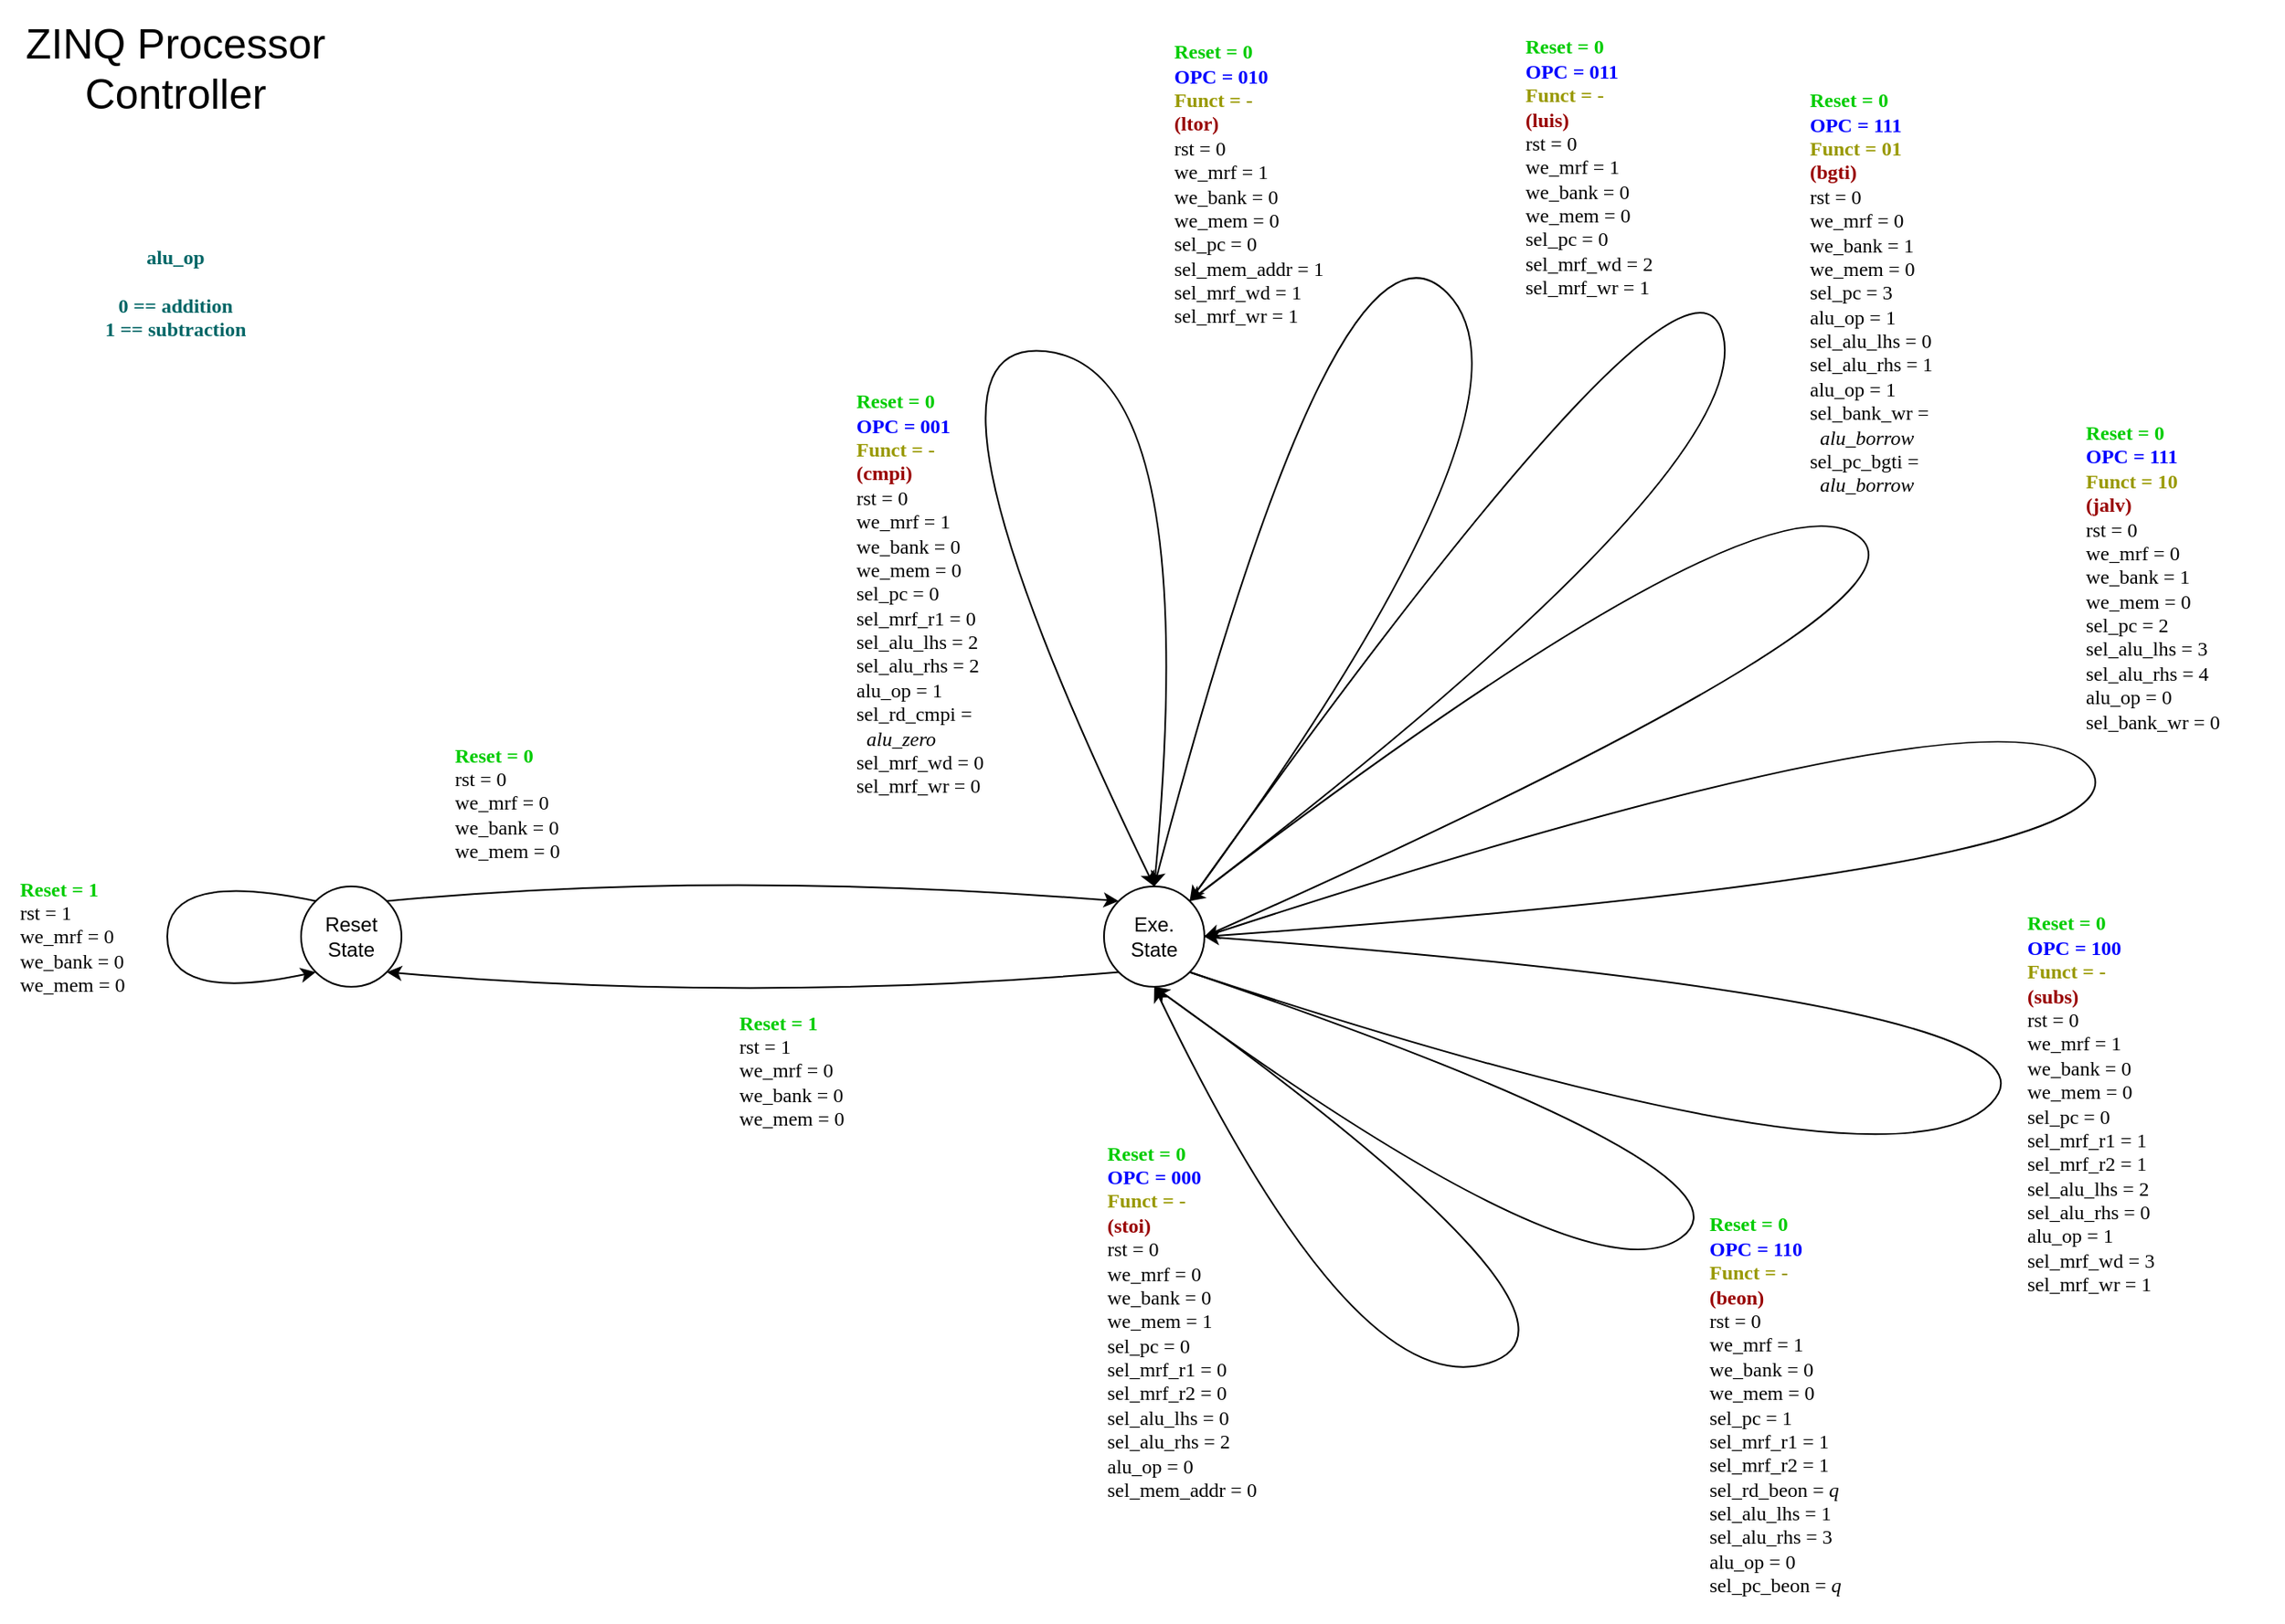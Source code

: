 <mxfile version="14.9.2" type="device"><diagram id="EE-ztUi6cBUeLV8rd5E8" name="Page-1"><mxGraphModel dx="868" dy="2641" grid="1" gridSize="10" guides="1" tooltips="1" connect="1" arrows="1" fold="1" page="1" pageScale="1" pageWidth="850" pageHeight="1100" math="0" shadow="0"><root><mxCell id="0"/><mxCell id="1" parent="0"/><mxCell id="s_efmWLFvVFMTr7ymTeC-1" value="&lt;div align=&quot;center&quot;&gt;&lt;font style=&quot;font-size: 25px&quot;&gt;&lt;font style=&quot;font-size: 25px&quot;&gt;ZINQ Processor Controller&lt;/font&gt;&lt;/font&gt;&lt;br&gt;&lt;/div&gt;" style="text;html=1;strokeColor=none;fillColor=none;align=center;verticalAlign=middle;whiteSpace=wrap;rounded=0;" parent="1" vertex="1"><mxGeometry x="40" y="-1320" width="190" height="80" as="geometry"/></mxCell><mxCell id="s_efmWLFvVFMTr7ymTeC-2" value="&lt;div&gt;Reset&lt;/div&gt;&lt;div&gt;State&lt;br&gt;&lt;/div&gt;" style="ellipse;whiteSpace=wrap;html=1;" parent="1" vertex="1"><mxGeometry x="210" y="-790" width="60" height="60" as="geometry"/></mxCell><mxCell id="s_efmWLFvVFMTr7ymTeC-4" value="" style="curved=1;endArrow=classic;html=1;exitX=0;exitY=0;exitDx=0;exitDy=0;entryX=0;entryY=1;entryDx=0;entryDy=0;" parent="1" source="s_efmWLFvVFMTr7ymTeC-2" target="s_efmWLFvVFMTr7ymTeC-2" edge="1"><mxGeometry width="50" height="50" relative="1" as="geometry"><mxPoint x="210" y="-760" as="sourcePoint"/><mxPoint x="350" y="-790" as="targetPoint"/><Array as="points"><mxPoint x="130" y="-800"/><mxPoint x="130" y="-720"/></Array></mxGeometry></mxCell><mxCell id="s_efmWLFvVFMTr7ymTeC-5" value="&lt;div align=&quot;left&quot;&gt;&lt;font data-font-src=&quot;https://fonts.googleapis.com/css?family=Fira+Code&quot; face=&quot;Fira Code&quot; color=&quot;#00CC00&quot;&gt;&lt;b&gt;Reset = 1&lt;/b&gt;&lt;/font&gt;&lt;/div&gt;&lt;div align=&quot;left&quot;&gt;&lt;font data-font-src=&quot;https://fonts.googleapis.com/css?family=Fira+Code&quot; face=&quot;Fira Code&quot;&gt;rst = 1&lt;br&gt;&lt;/font&gt;&lt;/div&gt;&lt;div&gt;&lt;font data-font-src=&quot;https://fonts.googleapis.com/css?family=Fira+Code&quot; face=&quot;Fira Code&quot;&gt;we_mrf = 0&lt;br&gt;&lt;/font&gt;&lt;/div&gt;&lt;div&gt;&lt;font data-font-src=&quot;https://fonts.googleapis.com/css?family=Fira+Code&quot; face=&quot;Fira Code&quot;&gt;we_bank = 0&lt;br&gt;&lt;/font&gt;&lt;/div&gt;&lt;div&gt;&lt;div&gt;&lt;font data-font-src=&quot;https://fonts.googleapis.com/css?family=Fira+Code&quot; face=&quot;Fira Code&quot;&gt;we_mem = 0&lt;br&gt;&lt;/font&gt;&lt;/div&gt;&lt;/div&gt;" style="text;html=1;strokeColor=none;fillColor=none;align=left;verticalAlign=middle;whiteSpace=wrap;rounded=0;" parent="1" vertex="1"><mxGeometry x="40" y="-800" width="90" height="80" as="geometry"/></mxCell><mxCell id="s_efmWLFvVFMTr7ymTeC-7" value="&lt;div&gt;&lt;span style=&quot;background-color: rgb(255 , 255 , 255)&quot;&gt;Exe.&lt;/span&gt;&lt;/div&gt;&lt;div&gt;&lt;span style=&quot;background-color: rgb(255 , 255 , 255)&quot;&gt;State&lt;/span&gt;&lt;/div&gt;" style="ellipse;whiteSpace=wrap;html=1;" parent="1" vertex="1"><mxGeometry x="690" y="-790" width="60" height="60" as="geometry"/></mxCell><mxCell id="s_efmWLFvVFMTr7ymTeC-9" value="" style="curved=1;endArrow=classic;html=1;entryX=1;entryY=1;entryDx=0;entryDy=0;exitX=0;exitY=1;exitDx=0;exitDy=0;" parent="1" source="s_efmWLFvVFMTr7ymTeC-7" target="s_efmWLFvVFMTr7ymTeC-2" edge="1"><mxGeometry width="50" height="50" relative="1" as="geometry"><mxPoint x="680" y="-700" as="sourcePoint"/><mxPoint x="730" y="-750" as="targetPoint"/><Array as="points"><mxPoint x="480" y="-720"/></Array></mxGeometry></mxCell><mxCell id="s_efmWLFvVFMTr7ymTeC-12" value="&lt;div align=&quot;left&quot;&gt;&lt;font data-font-src=&quot;https://fonts.googleapis.com/css?family=Fira+Code&quot; face=&quot;Fira Code&quot; color=&quot;#00CC00&quot;&gt;&lt;b&gt;Reset = 1&lt;/b&gt;&lt;/font&gt;&lt;/div&gt;&lt;div align=&quot;left&quot;&gt;&lt;font data-font-src=&quot;https://fonts.googleapis.com/css?family=Fira+Code&quot; face=&quot;Fira Code&quot;&gt;rst = 1&lt;br&gt;&lt;/font&gt;&lt;/div&gt;&lt;div&gt;&lt;font data-font-src=&quot;https://fonts.googleapis.com/css?family=Fira+Code&quot; face=&quot;Fira Code&quot;&gt;we_mrf = 0&lt;br&gt;&lt;/font&gt;&lt;/div&gt;&lt;div&gt;&lt;font data-font-src=&quot;https://fonts.googleapis.com/css?family=Fira+Code&quot; face=&quot;Fira Code&quot;&gt;we_bank = 0&lt;br&gt;&lt;/font&gt;&lt;/div&gt;&lt;div&gt;&lt;div&gt;&lt;font data-font-src=&quot;https://fonts.googleapis.com/css?family=Fira+Code&quot; face=&quot;Fira Code&quot;&gt;we_mem = 0&lt;br&gt;&lt;/font&gt;&lt;/div&gt;&lt;/div&gt;" style="text;html=1;strokeColor=none;fillColor=none;align=left;verticalAlign=middle;whiteSpace=wrap;rounded=0;" parent="1" vertex="1"><mxGeometry x="470" y="-720" width="100" height="80" as="geometry"/></mxCell><mxCell id="s_efmWLFvVFMTr7ymTeC-13" value="" style="curved=1;endArrow=classic;html=1;entryX=0;entryY=0;entryDx=0;entryDy=0;exitX=1;exitY=0;exitDx=0;exitDy=0;" parent="1" source="s_efmWLFvVFMTr7ymTeC-2" target="s_efmWLFvVFMTr7ymTeC-7" edge="1"><mxGeometry width="50" height="50" relative="1" as="geometry"><mxPoint x="697.577" y="-838.787" as="sourcePoint"/><mxPoint x="260.003" y="-838.787" as="targetPoint"/><Array as="points"><mxPoint x="460" y="-800"/></Array></mxGeometry></mxCell><mxCell id="s_efmWLFvVFMTr7ymTeC-14" value="&lt;div align=&quot;left&quot;&gt;&lt;font data-font-src=&quot;https://fonts.googleapis.com/css?family=Fira+Code&quot; face=&quot;Fira Code&quot; color=&quot;#00CC00&quot;&gt;&lt;b&gt;Reset = 0&lt;br&gt;&lt;/b&gt;&lt;/font&gt;&lt;/div&gt;&lt;div align=&quot;left&quot;&gt;&lt;font data-font-src=&quot;https://fonts.googleapis.com/css?family=Fira+Code&quot; face=&quot;Fira Code&quot;&gt;rst = 0&lt;br&gt;&lt;/font&gt;&lt;/div&gt;&lt;div&gt;&lt;font data-font-src=&quot;https://fonts.googleapis.com/css?family=Fira+Code&quot; face=&quot;Fira Code&quot;&gt;we_mrf = 0&lt;br&gt;&lt;/font&gt;&lt;/div&gt;&lt;div&gt;&lt;font data-font-src=&quot;https://fonts.googleapis.com/css?family=Fira+Code&quot; face=&quot;Fira Code&quot;&gt;we_bank = 0&lt;br&gt;&lt;/font&gt;&lt;/div&gt;&lt;div&gt;&lt;div&gt;&lt;font data-font-src=&quot;https://fonts.googleapis.com/css?family=Fira+Code&quot; face=&quot;Fira Code&quot;&gt;we_mem = 0&lt;br&gt;&lt;/font&gt;&lt;/div&gt;&lt;/div&gt;" style="text;html=1;strokeColor=none;fillColor=none;align=left;verticalAlign=middle;whiteSpace=wrap;rounded=0;" parent="1" vertex="1"><mxGeometry x="300" y="-880" width="100" height="80" as="geometry"/></mxCell><mxCell id="s_efmWLFvVFMTr7ymTeC-16" value="" style="curved=1;endArrow=classic;html=1;exitX=0.5;exitY=1;exitDx=0;exitDy=0;entryX=0.5;entryY=1;entryDx=0;entryDy=0;" parent="1" source="s_efmWLFvVFMTr7ymTeC-7" target="s_efmWLFvVFMTr7ymTeC-7" edge="1"><mxGeometry width="50" height="50" relative="1" as="geometry"><mxPoint x="720" y="-730" as="sourcePoint"/><mxPoint x="690" y="-710" as="targetPoint"/><Array as="points"><mxPoint x="1000" y="-530"/><mxPoint x="840" y="-480"/></Array></mxGeometry></mxCell><mxCell id="s_efmWLFvVFMTr7ymTeC-17" value="&lt;div align=&quot;left&quot;&gt;&lt;font data-font-src=&quot;https://fonts.googleapis.com/css?family=Fira+Code&quot; face=&quot;Fira Code&quot; color=&quot;#00CC00&quot;&gt;&lt;b&gt;Reset = 0&lt;br&gt;&lt;/b&gt;&lt;/font&gt;&lt;/div&gt;&lt;div align=&quot;left&quot;&gt;&lt;font data-font-src=&quot;https://fonts.googleapis.com/css?family=Fira+Code&quot; face=&quot;Fira Code&quot; color=&quot;#00CC00&quot;&gt;&lt;b&gt;&lt;font color=&quot;#0000FF&quot;&gt;OPC = 000&lt;/font&gt;&lt;/b&gt;&lt;/font&gt;&lt;/div&gt;&lt;div align=&quot;left&quot;&gt;&lt;font data-font-src=&quot;https://fonts.googleapis.com/css?family=Fira+Code&quot; face=&quot;Fira Code&quot; color=&quot;#00CC00&quot;&gt;&lt;b&gt;&lt;font color=&quot;#0000FF&quot;&gt;&lt;font color=&quot;#999900&quot;&gt;Funct = -&lt;/font&gt;&lt;br&gt;&lt;/font&gt;&lt;/b&gt;&lt;/font&gt;&lt;/div&gt;&lt;div align=&quot;left&quot;&gt;&lt;font data-font-src=&quot;https://fonts.googleapis.com/css?family=Fira+Code&quot; face=&quot;Fira Code&quot; color=&quot;#00CC00&quot;&gt;&lt;b&gt;&lt;font color=&quot;#990000&quot;&gt;(stoi)&lt;/font&gt;&lt;br&gt;&lt;/b&gt;&lt;/font&gt;&lt;/div&gt;&lt;div align=&quot;left&quot;&gt;&lt;font data-font-src=&quot;https://fonts.googleapis.com/css?family=Fira+Code&quot; face=&quot;Fira Code&quot;&gt;rst = 0&lt;br&gt;&lt;/font&gt;&lt;/div&gt;&lt;div&gt;&lt;font data-font-src=&quot;https://fonts.googleapis.com/css?family=Fira+Code&quot; face=&quot;Fira Code&quot;&gt;we_mrf = 0&lt;br&gt;&lt;/font&gt;&lt;/div&gt;&lt;div&gt;&lt;font data-font-src=&quot;https://fonts.googleapis.com/css?family=Fira+Code&quot; face=&quot;Fira Code&quot;&gt;we_bank = 0&lt;br&gt;&lt;/font&gt;&lt;/div&gt;&lt;div&gt;&lt;div&gt;&lt;font data-font-src=&quot;https://fonts.googleapis.com/css?family=Fira+Code&quot; face=&quot;Fira Code&quot;&gt;we_mem = 1&lt;/font&gt;&lt;/div&gt;&lt;div&gt;&lt;font data-font-src=&quot;https://fonts.googleapis.com/css?family=Fira+Code&quot; face=&quot;Fira Code&quot;&gt;sel_pc = 0&lt;/font&gt;&lt;/div&gt;&lt;div&gt;&lt;font data-font-src=&quot;https://fonts.googleapis.com/css?family=Fira+Code&quot; face=&quot;Fira Code&quot;&gt;sel_mrf_r1 = 0&lt;/font&gt;&lt;/div&gt;&lt;div&gt;&lt;font data-font-src=&quot;https://fonts.googleapis.com/css?family=Fira+Code&quot; face=&quot;Fira Code&quot;&gt;sel_mrf_r2 = 0&lt;/font&gt;&lt;/div&gt;&lt;div&gt;&lt;font data-font-src=&quot;https://fonts.googleapis.com/css?family=Fira+Code&quot; face=&quot;Fira Code&quot;&gt;sel_alu_lhs = 0&lt;/font&gt;&lt;/div&gt;&lt;div&gt;&lt;font data-font-src=&quot;https://fonts.googleapis.com/css?family=Fira+Code&quot; face=&quot;Fira Code&quot;&gt;sel_alu_rhs = 2&lt;/font&gt;&lt;/div&gt;&lt;div&gt;&lt;font data-font-src=&quot;https://fonts.googleapis.com/css?family=Fira+Code&quot; face=&quot;Fira Code&quot;&gt;alu_op = 0&lt;br&gt;&lt;/font&gt;&lt;/div&gt;&lt;div&gt;&lt;font data-font-src=&quot;https://fonts.googleapis.com/css?family=Fira+Code&quot; face=&quot;Fira Code&quot;&gt;sel_mem_addr = 0&lt;br&gt;&lt;/font&gt;&lt;/div&gt;&lt;/div&gt;" style="text;html=1;strokeColor=none;fillColor=none;align=left;verticalAlign=middle;whiteSpace=wrap;rounded=0;" parent="1" vertex="1"><mxGeometry x="690" y="-650" width="120" height="240" as="geometry"/></mxCell><mxCell id="s_efmWLFvVFMTr7ymTeC-18" value="" style="curved=1;endArrow=classic;html=1;exitX=0.5;exitY=0;exitDx=0;exitDy=0;entryX=0.5;entryY=0;entryDx=0;entryDy=0;" parent="1" source="s_efmWLFvVFMTr7ymTeC-7" target="s_efmWLFvVFMTr7ymTeC-7" edge="1"><mxGeometry width="50" height="50" relative="1" as="geometry"><mxPoint x="770" y="-840" as="sourcePoint"/><mxPoint x="720" y="-790" as="targetPoint"/><Array as="points"><mxPoint x="750" y="-1100"/><mxPoint x="560" y="-1120"/></Array></mxGeometry></mxCell><mxCell id="s_efmWLFvVFMTr7ymTeC-20" value="&lt;div align=&quot;left&quot;&gt;&lt;font data-font-src=&quot;https://fonts.googleapis.com/css?family=Fira+Code&quot; face=&quot;Fira Code&quot; color=&quot;#00CC00&quot;&gt;&lt;b&gt;Reset = 0&lt;br&gt;&lt;/b&gt;&lt;/font&gt;&lt;/div&gt;&lt;div align=&quot;left&quot;&gt;&lt;font data-font-src=&quot;https://fonts.googleapis.com/css?family=Fira+Code&quot; face=&quot;Fira Code&quot; color=&quot;#00CC00&quot;&gt;&lt;b&gt;&lt;font color=&quot;#0000FF&quot;&gt;OPC = 001&lt;/font&gt;&lt;/b&gt;&lt;/font&gt;&lt;/div&gt;&lt;div align=&quot;left&quot;&gt;&lt;font data-font-src=&quot;https://fonts.googleapis.com/css?family=Fira+Code&quot; face=&quot;Fira Code&quot; color=&quot;#00CC00&quot;&gt;&lt;b&gt;&lt;font color=&quot;#0000FF&quot;&gt;&lt;font color=&quot;#999900&quot;&gt;Funct = -&lt;/font&gt;&lt;br&gt;&lt;/font&gt;&lt;/b&gt;&lt;/font&gt;&lt;/div&gt;&lt;div align=&quot;left&quot;&gt;&lt;font data-font-src=&quot;https://fonts.googleapis.com/css?family=Fira+Code&quot; face=&quot;Fira Code&quot; color=&quot;#00CC00&quot;&gt;&lt;b&gt;&lt;font color=&quot;#990000&quot;&gt;(cmpi)&lt;/font&gt;&lt;br&gt;&lt;/b&gt;&lt;/font&gt;&lt;/div&gt;&lt;div align=&quot;left&quot;&gt;&lt;font data-font-src=&quot;https://fonts.googleapis.com/css?family=Fira+Code&quot; face=&quot;Fira Code&quot;&gt;rst = 0&lt;br&gt;&lt;/font&gt;&lt;/div&gt;&lt;div&gt;&lt;font data-font-src=&quot;https://fonts.googleapis.com/css?family=Fira+Code&quot; face=&quot;Fira Code&quot;&gt;we_mrf = 1&lt;br&gt;&lt;/font&gt;&lt;/div&gt;&lt;div&gt;&lt;font data-font-src=&quot;https://fonts.googleapis.com/css?family=Fira+Code&quot; face=&quot;Fira Code&quot;&gt;we_bank = 0&lt;br&gt;&lt;/font&gt;&lt;/div&gt;&lt;div&gt;&lt;div&gt;&lt;font data-font-src=&quot;https://fonts.googleapis.com/css?family=Fira+Code&quot; face=&quot;Fira Code&quot;&gt;we_mem = 0&lt;/font&gt;&lt;br&gt;&lt;font data-font-src=&quot;https://fonts.googleapis.com/css?family=Fira+Code&quot; face=&quot;Fira Code&quot;&gt;&lt;font data-font-src=&quot;https://fonts.googleapis.com/css?family=Fira+Code&quot; face=&quot;Fira Code&quot;&gt;sel_pc = 0&lt;/font&gt;&lt;/font&gt;&lt;/div&gt;&lt;div&gt;&lt;font data-font-src=&quot;https://fonts.googleapis.com/css?family=Fira+Code&quot; face=&quot;Fira Code&quot;&gt;sel_mrf_r1 = 0&lt;/font&gt;&lt;/div&gt;&lt;div&gt;&lt;font data-font-src=&quot;https://fonts.googleapis.com/css?family=Fira+Code&quot; face=&quot;Fira Code&quot;&gt;sel_alu_lhs = 2&lt;/font&gt;&lt;/div&gt;&lt;div&gt;&lt;font data-font-src=&quot;https://fonts.googleapis.com/css?family=Fira+Code&quot; face=&quot;Fira Code&quot;&gt;sel_alu_rhs = 2&lt;br&gt;&lt;/font&gt;&lt;/div&gt;&lt;div&gt;&lt;font data-font-src=&quot;https://fonts.googleapis.com/css?family=Fira+Code&quot; face=&quot;Fira Code&quot;&gt;alu_op = 1&lt;br&gt;&lt;/font&gt;&lt;/div&gt;&lt;div&gt;&lt;font data-font-src=&quot;https://fonts.googleapis.com/css?family=Fira+Code&quot; face=&quot;Fira Code&quot;&gt;sel_rd_cmpi =&lt;span&gt;&lt;br&gt;&lt;/span&gt;&lt;/font&gt;&lt;/div&gt;&lt;div&gt;&lt;font data-font-src=&quot;https://fonts.googleapis.com/css?family=Fira+Code&quot; face=&quot;Fira Code&quot;&gt;&lt;span&gt;&lt;span&gt;&lt;i&gt;&amp;nbsp; &lt;/i&gt;&lt;/span&gt;&lt;/span&gt;&lt;i&gt;alu_zero&lt;/i&gt;&lt;/font&gt;&lt;/div&gt;&lt;div&gt;&lt;font data-font-src=&quot;https://fonts.googleapis.com/css?family=Fira+Code&quot; face=&quot;Fira Code&quot;&gt;sel_mrf_wd = 0&lt;/font&gt;&lt;/div&gt;&lt;div&gt;&lt;font data-font-src=&quot;https://fonts.googleapis.com/css?family=Fira+Code&quot; face=&quot;Fira Code&quot;&gt;sel_mrf_wr = 0&lt;/font&gt;&lt;/div&gt;&lt;/div&gt;" style="text;html=1;strokeColor=none;fillColor=none;align=left;verticalAlign=middle;whiteSpace=wrap;rounded=0;" parent="1" vertex="1"><mxGeometry x="540" y="-1100" width="120" height="270" as="geometry"/></mxCell><mxCell id="s_efmWLFvVFMTr7ymTeC-21" value="" style="curved=1;endArrow=classic;html=1;exitX=1;exitY=0;exitDx=0;exitDy=0;entryX=0.5;entryY=0;entryDx=0;entryDy=0;" parent="1" source="s_efmWLFvVFMTr7ymTeC-7" target="s_efmWLFvVFMTr7ymTeC-7" edge="1"><mxGeometry width="50" height="50" relative="1" as="geometry"><mxPoint x="910" y="-870" as="sourcePoint"/><mxPoint x="960" y="-920" as="targetPoint"/><Array as="points"><mxPoint x="960" y="-1080"/><mxPoint x="830" y="-1210"/></Array></mxGeometry></mxCell><mxCell id="s_efmWLFvVFMTr7ymTeC-22" value="&lt;div align=&quot;left&quot;&gt;&lt;font data-font-src=&quot;https://fonts.googleapis.com/css?family=Fira+Code&quot; face=&quot;Fira Code&quot; color=&quot;#00CC00&quot;&gt;&lt;b&gt;Reset = 0&lt;br&gt;&lt;/b&gt;&lt;/font&gt;&lt;/div&gt;&lt;div align=&quot;left&quot;&gt;&lt;font data-font-src=&quot;https://fonts.googleapis.com/css?family=Fira+Code&quot; face=&quot;Fira Code&quot; color=&quot;#00CC00&quot;&gt;&lt;b&gt;&lt;font color=&quot;#0000FF&quot;&gt;OPC = 010&lt;/font&gt;&lt;/b&gt;&lt;/font&gt;&lt;/div&gt;&lt;div align=&quot;left&quot;&gt;&lt;font data-font-src=&quot;https://fonts.googleapis.com/css?family=Fira+Code&quot; face=&quot;Fira Code&quot; color=&quot;#00CC00&quot;&gt;&lt;b&gt;&lt;font color=&quot;#0000FF&quot;&gt;&lt;font color=&quot;#999900&quot;&gt;Funct = -&lt;/font&gt;&lt;br&gt;&lt;/font&gt;&lt;/b&gt;&lt;/font&gt;&lt;/div&gt;&lt;div align=&quot;left&quot;&gt;&lt;font data-font-src=&quot;https://fonts.googleapis.com/css?family=Fira+Code&quot; face=&quot;Fira Code&quot; color=&quot;#00CC00&quot;&gt;&lt;b&gt;&lt;font color=&quot;#990000&quot;&gt;(ltor)&lt;/font&gt;&lt;br&gt;&lt;/b&gt;&lt;/font&gt;&lt;/div&gt;&lt;div align=&quot;left&quot;&gt;&lt;font data-font-src=&quot;https://fonts.googleapis.com/css?family=Fira+Code&quot; face=&quot;Fira Code&quot;&gt;rst = 0&lt;br&gt;&lt;/font&gt;&lt;/div&gt;&lt;div&gt;&lt;font data-font-src=&quot;https://fonts.googleapis.com/css?family=Fira+Code&quot; face=&quot;Fira Code&quot;&gt;we_mrf = 1&lt;br&gt;&lt;/font&gt;&lt;/div&gt;&lt;div&gt;&lt;font data-font-src=&quot;https://fonts.googleapis.com/css?family=Fira+Code&quot; face=&quot;Fira Code&quot;&gt;we_bank = 0&lt;br&gt;&lt;/font&gt;&lt;/div&gt;&lt;div&gt;&lt;div&gt;&lt;font data-font-src=&quot;https://fonts.googleapis.com/css?family=Fira+Code&quot; face=&quot;Fira Code&quot;&gt;we_mem = 0&lt;/font&gt;&lt;br&gt;&lt;font data-font-src=&quot;https://fonts.googleapis.com/css?family=Fira+Code&quot; face=&quot;Fira Code&quot;&gt;&lt;font data-font-src=&quot;https://fonts.googleapis.com/css?family=Fira+Code&quot; face=&quot;Fira Code&quot;&gt;sel_pc = 0&lt;br&gt;&lt;/font&gt;&lt;/font&gt;&lt;/div&gt;&lt;div&gt;&lt;font data-font-src=&quot;https://fonts.googleapis.com/css?family=Fira+Code&quot; face=&quot;Fira Code&quot;&gt;sel_mem_addr = 1&lt;br&gt;&lt;/font&gt;&lt;/div&gt;&lt;div&gt;&lt;font data-font-src=&quot;https://fonts.googleapis.com/css?family=Fira+Code&quot; face=&quot;Fira Code&quot;&gt;sel_mrf_wd = 1&lt;br&gt;&lt;/font&gt;&lt;/div&gt;&lt;div&gt;&lt;font data-font-src=&quot;https://fonts.googleapis.com/css?family=Fira+Code&quot; face=&quot;Fira Code&quot;&gt;sel_mrf_wr = 1&lt;br&gt;&lt;/font&gt;&lt;/div&gt;&lt;/div&gt;" style="text;html=1;strokeColor=none;align=left;verticalAlign=middle;whiteSpace=wrap;rounded=0;arcSize=0;" parent="1" vertex="1"><mxGeometry x="730" y="-1300" width="120" height="180" as="geometry"/></mxCell><mxCell id="s_efmWLFvVFMTr7ymTeC-23" value="" style="curved=1;endArrow=classic;html=1;exitX=1;exitY=0;exitDx=0;exitDy=0;entryX=1;entryY=0;entryDx=0;entryDy=0;" parent="1" source="s_efmWLFvVFMTr7ymTeC-7" target="s_efmWLFvVFMTr7ymTeC-7" edge="1"><mxGeometry width="50" height="50" relative="1" as="geometry"><mxPoint x="940" y="-850" as="sourcePoint"/><mxPoint x="741" y="-781" as="targetPoint"/><Array as="points"><mxPoint x="1080" y="-1040"/><mxPoint x="1040" y="-1200"/></Array></mxGeometry></mxCell><mxCell id="s_efmWLFvVFMTr7ymTeC-24" value="&lt;div align=&quot;left&quot;&gt;&lt;font data-font-src=&quot;https://fonts.googleapis.com/css?family=Fira+Code&quot; face=&quot;Fira Code&quot; color=&quot;#00CC00&quot;&gt;&lt;b&gt;Reset = 0&lt;br&gt;&lt;/b&gt;&lt;/font&gt;&lt;/div&gt;&lt;div align=&quot;left&quot;&gt;&lt;font data-font-src=&quot;https://fonts.googleapis.com/css?family=Fira+Code&quot; face=&quot;Fira Code&quot; color=&quot;#00CC00&quot;&gt;&lt;b&gt;&lt;font color=&quot;#0000FF&quot;&gt;OPC = 011&lt;/font&gt;&lt;/b&gt;&lt;/font&gt;&lt;/div&gt;&lt;div align=&quot;left&quot;&gt;&lt;font data-font-src=&quot;https://fonts.googleapis.com/css?family=Fira+Code&quot; face=&quot;Fira Code&quot; color=&quot;#00CC00&quot;&gt;&lt;b&gt;&lt;font color=&quot;#0000FF&quot;&gt;&lt;font color=&quot;#999900&quot;&gt;Funct = -&lt;/font&gt;&lt;br&gt;&lt;/font&gt;&lt;/b&gt;&lt;/font&gt;&lt;/div&gt;&lt;div align=&quot;left&quot;&gt;&lt;font data-font-src=&quot;https://fonts.googleapis.com/css?family=Fira+Code&quot; face=&quot;Fira Code&quot; color=&quot;#00CC00&quot;&gt;&lt;b&gt;&lt;font color=&quot;#990000&quot;&gt;(luis)&lt;/font&gt;&lt;br&gt;&lt;/b&gt;&lt;/font&gt;&lt;/div&gt;&lt;div align=&quot;left&quot;&gt;&lt;font data-font-src=&quot;https://fonts.googleapis.com/css?family=Fira+Code&quot; face=&quot;Fira Code&quot;&gt;rst = 0&lt;br&gt;&lt;/font&gt;&lt;/div&gt;&lt;div&gt;&lt;font data-font-src=&quot;https://fonts.googleapis.com/css?family=Fira+Code&quot; face=&quot;Fira Code&quot;&gt;we_mrf = 1&lt;br&gt;&lt;/font&gt;&lt;/div&gt;&lt;div&gt;&lt;font data-font-src=&quot;https://fonts.googleapis.com/css?family=Fira+Code&quot; face=&quot;Fira Code&quot;&gt;we_bank = 0&lt;br&gt;&lt;/font&gt;&lt;/div&gt;&lt;div&gt;&lt;div&gt;&lt;font data-font-src=&quot;https://fonts.googleapis.com/css?family=Fira+Code&quot; face=&quot;Fira Code&quot;&gt;we_mem = 0&lt;/font&gt;&lt;br&gt;&lt;font data-font-src=&quot;https://fonts.googleapis.com/css?family=Fira+Code&quot; face=&quot;Fira Code&quot;&gt;&lt;font data-font-src=&quot;https://fonts.googleapis.com/css?family=Fira+Code&quot; face=&quot;Fira Code&quot;&gt;sel_pc = 0&lt;br&gt;&lt;/font&gt;&lt;/font&gt;&lt;/div&gt;&lt;div&gt;&lt;font data-font-src=&quot;https://fonts.googleapis.com/css?family=Fira+Code&quot; face=&quot;Fira Code&quot;&gt;sel_mrf_wd = 2&lt;br&gt;&lt;/font&gt;&lt;/div&gt;&lt;div&gt;&lt;font data-font-src=&quot;https://fonts.googleapis.com/css?family=Fira+Code&quot; face=&quot;Fira Code&quot;&gt;sel_mrf_wr = 1&lt;br&gt;&lt;/font&gt;&lt;/div&gt;&lt;/div&gt;" style="text;html=1;strokeColor=none;align=left;verticalAlign=middle;whiteSpace=wrap;rounded=0;arcSize=0;" parent="1" vertex="1"><mxGeometry x="940" y="-1300" width="120" height="160" as="geometry"/></mxCell><mxCell id="s_efmWLFvVFMTr7ymTeC-25" value="" style="curved=1;endArrow=classic;html=1;exitX=1;exitY=0.5;exitDx=0;exitDy=0;entryX=1;entryY=0;entryDx=0;entryDy=0;" parent="1" source="s_efmWLFvVFMTr7ymTeC-7" target="s_efmWLFvVFMTr7ymTeC-7" edge="1"><mxGeometry width="50" height="50" relative="1" as="geometry"><mxPoint x="870" y="-740" as="sourcePoint"/><mxPoint x="920" y="-790" as="targetPoint"/><Array as="points"><mxPoint x="1200" y="-960"/><mxPoint x="1080" y="-1040"/></Array></mxGeometry></mxCell><mxCell id="s_efmWLFvVFMTr7ymTeC-26" value="&lt;div align=&quot;left&quot;&gt;&lt;font data-font-src=&quot;https://fonts.googleapis.com/css?family=Fira+Code&quot; face=&quot;Fira Code&quot; color=&quot;#00CC00&quot;&gt;&lt;b&gt;Reset = 0&lt;br&gt;&lt;/b&gt;&lt;/font&gt;&lt;/div&gt;&lt;div align=&quot;left&quot;&gt;&lt;font data-font-src=&quot;https://fonts.googleapis.com/css?family=Fira+Code&quot; face=&quot;Fira Code&quot; color=&quot;#00CC00&quot;&gt;&lt;b&gt;&lt;font color=&quot;#0000FF&quot;&gt;OPC = 111&lt;br&gt;&lt;/font&gt;&lt;/b&gt;&lt;/font&gt;&lt;/div&gt;&lt;div align=&quot;left&quot;&gt;&lt;font data-font-src=&quot;https://fonts.googleapis.com/css?family=Fira+Code&quot; face=&quot;Fira Code&quot; color=&quot;#00CC00&quot;&gt;&lt;b&gt;&lt;font color=&quot;#0000FF&quot;&gt;&lt;font color=&quot;#999900&quot;&gt;Funct = 01&lt;/font&gt;&lt;br&gt;&lt;/font&gt;&lt;/b&gt;&lt;/font&gt;&lt;/div&gt;&lt;font data-font-src=&quot;https://fonts.googleapis.com/css?family=Fira+Code&quot; face=&quot;Fira Code&quot; color=&quot;#00CC00&quot;&gt;&lt;b&gt;&lt;font color=&quot;#990000&quot;&gt;(bgti)&lt;/font&gt;&lt;br&gt;&lt;/b&gt;&lt;/font&gt;&lt;div align=&quot;left&quot;&gt;&lt;font data-font-src=&quot;https://fonts.googleapis.com/css?family=Fira+Code&quot; face=&quot;Fira Code&quot;&gt;rst = 0&lt;br&gt;&lt;/font&gt;&lt;/div&gt;&lt;div&gt;&lt;font data-font-src=&quot;https://fonts.googleapis.com/css?family=Fira+Code&quot; face=&quot;Fira Code&quot;&gt;we_mrf = 0&lt;br&gt;&lt;/font&gt;&lt;/div&gt;&lt;div&gt;&lt;font data-font-src=&quot;https://fonts.googleapis.com/css?family=Fira+Code&quot; face=&quot;Fira Code&quot;&gt;we_bank = 1&lt;br&gt;&lt;/font&gt;&lt;/div&gt;&lt;div&gt;&lt;div&gt;&lt;font data-font-src=&quot;https://fonts.googleapis.com/css?family=Fira+Code&quot; face=&quot;Fira Code&quot;&gt;we_mem = 0&lt;/font&gt;&lt;br&gt;&lt;font data-font-src=&quot;https://fonts.googleapis.com/css?family=Fira+Code&quot; face=&quot;Fira Code&quot;&gt;&lt;font data-font-src=&quot;https://fonts.googleapis.com/css?family=Fira+Code&quot; face=&quot;Fira Code&quot;&gt;sel_pc = 3&lt;/font&gt;&lt;/font&gt;&lt;/div&gt;&lt;div&gt;&lt;font data-font-src=&quot;https://fonts.googleapis.com/css?family=Fira+Code&quot; face=&quot;Fira Code&quot;&gt;&lt;font data-font-src=&quot;https://fonts.googleapis.com/css?family=Fira+Code&quot; face=&quot;Fira Code&quot;&gt;alu_op = 1&lt;br&gt;&lt;/font&gt;&lt;/font&gt;&lt;/div&gt;&lt;div&gt;&lt;font data-font-src=&quot;https://fonts.googleapis.com/css?family=Fira+Code&quot; face=&quot;Fira Code&quot;&gt;sel_alu_lhs = 0&lt;br&gt;&lt;/font&gt;&lt;/div&gt;&lt;div&gt;&lt;font data-font-src=&quot;https://fonts.googleapis.com/css?family=Fira+Code&quot; face=&quot;Fira Code&quot;&gt;sel_alu_rhs = 1&lt;/font&gt;&lt;/div&gt;&lt;div&gt;&lt;font data-font-src=&quot;https://fonts.googleapis.com/css?family=Fira+Code&quot; face=&quot;Fira Code&quot;&gt;alu_op = 1&lt;br&gt;&lt;/font&gt;&lt;/div&gt;&lt;font face=&quot;Fira Code&quot;&gt;sel_bank_wr =&lt;/font&gt;&lt;/div&gt;&lt;div&gt;&lt;font face=&quot;Fira Code&quot;&gt;&amp;nbsp; &lt;i&gt;alu_borrow&lt;/i&gt;&lt;br&gt;&lt;/font&gt;&lt;/div&gt;&lt;div&gt;&lt;font face=&quot;Fira Code&quot;&gt;sel_pc_bgti =&lt;/font&gt;&lt;/div&gt;&lt;div&gt;&lt;font face=&quot;Fira Code&quot;&gt;&amp;nbsp; &lt;i&gt;alu_borrow&lt;/i&gt;&lt;br&gt;&lt;/font&gt;&lt;/div&gt;" style="text;html=1;strokeColor=none;fillColor=none;align=left;verticalAlign=middle;whiteSpace=wrap;rounded=0;" parent="1" vertex="1"><mxGeometry x="1110" y="-1270" width="120" height="250" as="geometry"/></mxCell><mxCell id="s_efmWLFvVFMTr7ymTeC-27" value="" style="curved=1;endArrow=classic;html=1;exitX=1;exitY=0.5;exitDx=0;exitDy=0;entryX=1;entryY=0.5;entryDx=0;entryDy=0;" parent="1" source="s_efmWLFvVFMTr7ymTeC-7" target="s_efmWLFvVFMTr7ymTeC-7" edge="1"><mxGeometry width="50" height="50" relative="1" as="geometry"><mxPoint x="870" y="-690" as="sourcePoint"/><mxPoint x="750" y="-760" as="targetPoint"/><Array as="points"><mxPoint x="1320" y="-800"/><mxPoint x="1240" y="-920"/></Array></mxGeometry></mxCell><mxCell id="s_efmWLFvVFMTr7ymTeC-28" value="&lt;div align=&quot;left&quot;&gt;&lt;font data-font-src=&quot;https://fonts.googleapis.com/css?family=Fira+Code&quot; face=&quot;Fira Code&quot; color=&quot;#00CC00&quot;&gt;&lt;b&gt;Reset = 0&lt;br&gt;&lt;/b&gt;&lt;/font&gt;&lt;/div&gt;&lt;div align=&quot;left&quot;&gt;&lt;font data-font-src=&quot;https://fonts.googleapis.com/css?family=Fira+Code&quot; face=&quot;Fira Code&quot; color=&quot;#00CC00&quot;&gt;&lt;b&gt;&lt;font color=&quot;#0000FF&quot;&gt;OPC = 111&lt;br&gt;&lt;/font&gt;&lt;/b&gt;&lt;/font&gt;&lt;/div&gt;&lt;div align=&quot;left&quot;&gt;&lt;font data-font-src=&quot;https://fonts.googleapis.com/css?family=Fira+Code&quot; face=&quot;Fira Code&quot; color=&quot;#00CC00&quot;&gt;&lt;b&gt;&lt;font color=&quot;#0000FF&quot;&gt;&lt;font color=&quot;#999900&quot;&gt;Funct = 10&lt;/font&gt;&lt;br&gt;&lt;/font&gt;&lt;/b&gt;&lt;/font&gt;&lt;/div&gt;&lt;font data-font-src=&quot;https://fonts.googleapis.com/css?family=Fira+Code&quot; face=&quot;Fira Code&quot; color=&quot;#00CC00&quot;&gt;&lt;b&gt;&lt;font color=&quot;#990000&quot;&gt;(jalv)&lt;/font&gt;&lt;br&gt;&lt;/b&gt;&lt;/font&gt;&lt;div align=&quot;left&quot;&gt;&lt;font data-font-src=&quot;https://fonts.googleapis.com/css?family=Fira+Code&quot; face=&quot;Fira Code&quot;&gt;rst = 0&lt;br&gt;&lt;/font&gt;&lt;/div&gt;&lt;div&gt;&lt;font data-font-src=&quot;https://fonts.googleapis.com/css?family=Fira+Code&quot; face=&quot;Fira Code&quot;&gt;we_mrf = 0&lt;br&gt;&lt;/font&gt;&lt;/div&gt;&lt;div&gt;&lt;font data-font-src=&quot;https://fonts.googleapis.com/css?family=Fira+Code&quot; face=&quot;Fira Code&quot;&gt;we_bank = 1&lt;br&gt;&lt;/font&gt;&lt;/div&gt;&lt;div&gt;&lt;div&gt;&lt;font data-font-src=&quot;https://fonts.googleapis.com/css?family=Fira+Code&quot; face=&quot;Fira Code&quot;&gt;we_mem = 0&lt;/font&gt;&lt;br&gt;&lt;font data-font-src=&quot;https://fonts.googleapis.com/css?family=Fira+Code&quot; face=&quot;Fira Code&quot;&gt;&lt;font data-font-src=&quot;https://fonts.googleapis.com/css?family=Fira+Code&quot; face=&quot;Fira Code&quot;&gt;sel_pc = 2&lt;br&gt;&lt;/font&gt;&lt;/font&gt;&lt;/div&gt;&lt;div&gt;&lt;font data-font-src=&quot;https://fonts.googleapis.com/css?family=Fira+Code&quot; face=&quot;Fira Code&quot;&gt;sel_alu_lhs = 3&lt;br&gt;&lt;/font&gt;&lt;/div&gt;&lt;div&gt;&lt;font data-font-src=&quot;https://fonts.googleapis.com/css?family=Fira+Code&quot; face=&quot;Fira Code&quot;&gt;sel_alu_rhs = 4&lt;/font&gt;&lt;/div&gt;&lt;div&gt;&lt;font data-font-src=&quot;https://fonts.googleapis.com/css?family=Fira+Code&quot; face=&quot;Fira Code&quot;&gt;alu_op = 0&lt;br&gt;&lt;/font&gt;&lt;/div&gt;&lt;font face=&quot;Fira Code&quot;&gt;sel_bank_wr = 0&lt;i&gt;&lt;br&gt;&lt;/i&gt;&lt;/font&gt;&lt;/div&gt;" style="text;html=1;strokeColor=none;fillColor=none;align=left;verticalAlign=middle;whiteSpace=wrap;rounded=0;" parent="1" vertex="1"><mxGeometry x="1275" y="-1080" width="120" height="210" as="geometry"/></mxCell><mxCell id="s_efmWLFvVFMTr7ymTeC-30" value="" style="curved=1;endArrow=classic;html=1;exitX=1;exitY=1;exitDx=0;exitDy=0;entryX=1;entryY=0.5;entryDx=0;entryDy=0;" parent="1" source="s_efmWLFvVFMTr7ymTeC-7" target="s_efmWLFvVFMTr7ymTeC-7" edge="1"><mxGeometry width="50" height="50" relative="1" as="geometry"><mxPoint x="1000" y="-660" as="sourcePoint"/><mxPoint x="1050" y="-710" as="targetPoint"/><Array as="points"><mxPoint x="1160" y="-600"/><mxPoint x="1280" y="-720"/></Array></mxGeometry></mxCell><mxCell id="s_efmWLFvVFMTr7ymTeC-31" value="&lt;div align=&quot;left&quot;&gt;&lt;font data-font-src=&quot;https://fonts.googleapis.com/css?family=Fira+Code&quot; face=&quot;Fira Code&quot; color=&quot;#00CC00&quot;&gt;&lt;b&gt;Reset = 0&lt;br&gt;&lt;/b&gt;&lt;/font&gt;&lt;/div&gt;&lt;div align=&quot;left&quot;&gt;&lt;font data-font-src=&quot;https://fonts.googleapis.com/css?family=Fira+Code&quot; face=&quot;Fira Code&quot; color=&quot;#00CC00&quot;&gt;&lt;b&gt;&lt;font color=&quot;#0000FF&quot;&gt;OPC = 100&lt;br&gt;&lt;/font&gt;&lt;/b&gt;&lt;/font&gt;&lt;/div&gt;&lt;div align=&quot;left&quot;&gt;&lt;font data-font-src=&quot;https://fonts.googleapis.com/css?family=Fira+Code&quot; face=&quot;Fira Code&quot; color=&quot;#00CC00&quot;&gt;&lt;b&gt;&lt;font color=&quot;#0000FF&quot;&gt;&lt;font color=&quot;#999900&quot;&gt;Funct = -&lt;/font&gt;&lt;br&gt;&lt;/font&gt;&lt;/b&gt;&lt;/font&gt;&lt;/div&gt;&lt;font data-font-src=&quot;https://fonts.googleapis.com/css?family=Fira+Code&quot; face=&quot;Fira Code&quot; color=&quot;#00CC00&quot;&gt;&lt;b&gt;&lt;font color=&quot;#990000&quot;&gt;(subs)&lt;/font&gt;&lt;br&gt;&lt;/b&gt;&lt;/font&gt;&lt;div align=&quot;left&quot;&gt;&lt;font data-font-src=&quot;https://fonts.googleapis.com/css?family=Fira+Code&quot; face=&quot;Fira Code&quot;&gt;rst = 0&lt;br&gt;&lt;/font&gt;&lt;/div&gt;&lt;div&gt;&lt;font data-font-src=&quot;https://fonts.googleapis.com/css?family=Fira+Code&quot; face=&quot;Fira Code&quot;&gt;we_mrf = 1&lt;br&gt;&lt;/font&gt;&lt;/div&gt;&lt;div&gt;&lt;font data-font-src=&quot;https://fonts.googleapis.com/css?family=Fira+Code&quot; face=&quot;Fira Code&quot;&gt;we_bank = 0&lt;br&gt;&lt;/font&gt;&lt;/div&gt;&lt;div&gt;&lt;div&gt;&lt;font data-font-src=&quot;https://fonts.googleapis.com/css?family=Fira+Code&quot; face=&quot;Fira Code&quot;&gt;we_mem = 0&lt;/font&gt;&lt;br&gt;&lt;font data-font-src=&quot;https://fonts.googleapis.com/css?family=Fira+Code&quot; face=&quot;Fira Code&quot;&gt;&lt;font data-font-src=&quot;https://fonts.googleapis.com/css?family=Fira+Code&quot; face=&quot;Fira Code&quot;&gt;sel_pc = 0&lt;br&gt;&lt;/font&gt;&lt;/font&gt;&lt;/div&gt;&lt;div&gt;&lt;font data-font-src=&quot;https://fonts.googleapis.com/css?family=Fira+Code&quot; face=&quot;Fira Code&quot;&gt;&lt;font data-font-src=&quot;https://fonts.googleapis.com/css?family=Fira+Code&quot; face=&quot;Fira Code&quot;&gt;sel_mrf_r1 = 1&lt;/font&gt;&lt;/font&gt;&lt;/div&gt;&lt;div&gt;&lt;font data-font-src=&quot;https://fonts.googleapis.com/css?family=Fira+Code&quot; face=&quot;Fira Code&quot;&gt;&lt;font data-font-src=&quot;https://fonts.googleapis.com/css?family=Fira+Code&quot; face=&quot;Fira Code&quot;&gt;sel_mrf_r2 = 1&lt;br&gt;&lt;/font&gt;&lt;/font&gt;&lt;/div&gt;&lt;div&gt;&lt;font data-font-src=&quot;https://fonts.googleapis.com/css?family=Fira+Code&quot; face=&quot;Fira Code&quot;&gt;sel_alu_lhs = 2&lt;br&gt;&lt;/font&gt;&lt;/div&gt;&lt;div&gt;&lt;font data-font-src=&quot;https://fonts.googleapis.com/css?family=Fira+Code&quot; face=&quot;Fira Code&quot;&gt;sel_alu_rhs = 0&lt;br&gt;&lt;/font&gt;&lt;/div&gt;&lt;div&gt;&lt;font data-font-src=&quot;https://fonts.googleapis.com/css?family=Fira+Code&quot; face=&quot;Fira Code&quot;&gt;alu_op = 1&lt;br&gt;&lt;/font&gt;&lt;/div&gt;&lt;div&gt;&lt;font data-font-src=&quot;https://fonts.googleapis.com/css?family=Fira+Code&quot; face=&quot;Fira Code&quot;&gt;sel_mrf_wd = 3&lt;br&gt;&lt;/font&gt;&lt;/div&gt;&lt;div&gt;&lt;font data-font-src=&quot;https://fonts.googleapis.com/css?family=Fira+Code&quot; face=&quot;Fira Code&quot;&gt;sel_mrf_wr = 1&lt;/font&gt;&lt;br&gt;&lt;/div&gt;&lt;/div&gt;" style="text;html=1;strokeColor=none;fillColor=none;align=left;verticalAlign=middle;whiteSpace=wrap;rounded=0;" parent="1" vertex="1"><mxGeometry x="1240" y="-790" width="120" height="260" as="geometry"/></mxCell><mxCell id="s_efmWLFvVFMTr7ymTeC-33" value="" style="curved=1;endArrow=classic;html=1;exitX=1;exitY=1;exitDx=0;exitDy=0;entryX=0.5;entryY=1;entryDx=0;entryDy=0;" parent="1" source="s_efmWLFvVFMTr7ymTeC-7" target="s_efmWLFvVFMTr7ymTeC-7" edge="1"><mxGeometry width="50" height="50" relative="1" as="geometry"><mxPoint x="790" y="-750" as="sourcePoint"/><mxPoint x="840" y="-800" as="targetPoint"/><Array as="points"><mxPoint x="1090" y="-620"/><mxPoint x="980" y="-540"/></Array></mxGeometry></mxCell><mxCell id="s_efmWLFvVFMTr7ymTeC-35" value="&lt;div align=&quot;left&quot;&gt;&lt;font data-font-src=&quot;https://fonts.googleapis.com/css?family=Fira+Code&quot; face=&quot;Fira Code&quot; color=&quot;#00CC00&quot;&gt;&lt;b&gt;Reset = 0&lt;br&gt;&lt;/b&gt;&lt;/font&gt;&lt;/div&gt;&lt;div align=&quot;left&quot;&gt;&lt;font data-font-src=&quot;https://fonts.googleapis.com/css?family=Fira+Code&quot; face=&quot;Fira Code&quot; color=&quot;#00CC00&quot;&gt;&lt;b&gt;&lt;font color=&quot;#0000FF&quot;&gt;OPC = 110&lt;br&gt;&lt;/font&gt;&lt;/b&gt;&lt;/font&gt;&lt;/div&gt;&lt;div align=&quot;left&quot;&gt;&lt;font data-font-src=&quot;https://fonts.googleapis.com/css?family=Fira+Code&quot; face=&quot;Fira Code&quot; color=&quot;#00CC00&quot;&gt;&lt;b&gt;&lt;font color=&quot;#0000FF&quot;&gt;&lt;font color=&quot;#999900&quot;&gt;Funct = -&lt;/font&gt;&lt;br&gt;&lt;/font&gt;&lt;/b&gt;&lt;/font&gt;&lt;/div&gt;&lt;font data-font-src=&quot;https://fonts.googleapis.com/css?family=Fira+Code&quot; face=&quot;Fira Code&quot; color=&quot;#00CC00&quot;&gt;&lt;b&gt;&lt;font color=&quot;#990000&quot;&gt;(beon)&lt;/font&gt;&lt;br&gt;&lt;/b&gt;&lt;/font&gt;&lt;div align=&quot;left&quot;&gt;&lt;font data-font-src=&quot;https://fonts.googleapis.com/css?family=Fira+Code&quot; face=&quot;Fira Code&quot;&gt;rst = 0&lt;br&gt;&lt;/font&gt;&lt;/div&gt;&lt;div&gt;&lt;font data-font-src=&quot;https://fonts.googleapis.com/css?family=Fira+Code&quot; face=&quot;Fira Code&quot;&gt;we_mrf = 1&lt;br&gt;&lt;/font&gt;&lt;/div&gt;&lt;div&gt;&lt;font data-font-src=&quot;https://fonts.googleapis.com/css?family=Fira+Code&quot; face=&quot;Fira Code&quot;&gt;we_bank = 0&lt;br&gt;&lt;/font&gt;&lt;/div&gt;&lt;div&gt;&lt;div&gt;&lt;font data-font-src=&quot;https://fonts.googleapis.com/css?family=Fira+Code&quot; face=&quot;Fira Code&quot;&gt;we_mem = 0&lt;/font&gt;&lt;br&gt;&lt;font data-font-src=&quot;https://fonts.googleapis.com/css?family=Fira+Code&quot; face=&quot;Fira Code&quot;&gt;&lt;font data-font-src=&quot;https://fonts.googleapis.com/css?family=Fira+Code&quot; face=&quot;Fira Code&quot;&gt;sel_pc = 1&lt;br&gt;&lt;/font&gt;&lt;/font&gt;&lt;/div&gt;&lt;div&gt;&lt;font data-font-src=&quot;https://fonts.googleapis.com/css?family=Fira+Code&quot; face=&quot;Fira Code&quot;&gt;&lt;font data-font-src=&quot;https://fonts.googleapis.com/css?family=Fira+Code&quot; face=&quot;Fira Code&quot;&gt;sel_mrf_r1 = 1&lt;/font&gt;&lt;/font&gt;&lt;/div&gt;&lt;div&gt;&lt;font data-font-src=&quot;https://fonts.googleapis.com/css?family=Fira+Code&quot; face=&quot;Fira Code&quot;&gt;&lt;font data-font-src=&quot;https://fonts.googleapis.com/css?family=Fira+Code&quot; face=&quot;Fira Code&quot;&gt;sel_mrf_r2 = 1&lt;/font&gt;&lt;/font&gt;&lt;/div&gt;&lt;div&gt;&lt;font data-font-src=&quot;https://fonts.googleapis.com/css?family=Fira+Code&quot; face=&quot;Fira Code&quot;&gt;&lt;font data-font-src=&quot;https://fonts.googleapis.com/css?family=Fira+Code&quot; face=&quot;Fira Code&quot;&gt;sel_rd_beon = &lt;i&gt;q&lt;/i&gt;&lt;br&gt;&lt;/font&gt;&lt;/font&gt;&lt;/div&gt;&lt;div&gt;&lt;font data-font-src=&quot;https://fonts.googleapis.com/css?family=Fira+Code&quot; face=&quot;Fira Code&quot;&gt;sel_alu_lhs = 1&lt;br&gt;&lt;/font&gt;&lt;/div&gt;&lt;div&gt;&lt;font data-font-src=&quot;https://fonts.googleapis.com/css?family=Fira+Code&quot; face=&quot;Fira Code&quot;&gt;sel_alu_rhs = 3&lt;/font&gt;&lt;/div&gt;&lt;div&gt;&lt;font data-font-src=&quot;https://fonts.googleapis.com/css?family=Fira+Code&quot; face=&quot;Fira Code&quot;&gt;alu_op = 0&lt;/font&gt;&lt;/div&gt;&lt;div&gt;&lt;font data-font-src=&quot;https://fonts.googleapis.com/css?family=Fira+Code&quot; face=&quot;Fira Code&quot;&gt;sel_pc_beon = &lt;i&gt;q&lt;/i&gt;&lt;br&gt;&lt;/font&gt;&lt;/div&gt;&lt;/div&gt;" style="text;html=1;strokeColor=none;fillColor=none;align=left;verticalAlign=middle;whiteSpace=wrap;rounded=0;" parent="1" vertex="1"><mxGeometry x="1050" y="-610" width="120" height="260" as="geometry"/></mxCell><mxCell id="EVHCRjaW100KOqdE4rda-2" value="&lt;div align=&quot;center&quot;&gt;&lt;font data-font-src=&quot;https://fonts.googleapis.com/css?family=Fira+Code&quot; face=&quot;Fira Code&quot; color=&quot;#006666&quot;&gt;&lt;b&gt;alu_op&lt;/b&gt;&lt;/font&gt;&lt;/div&gt;&lt;div align=&quot;center&quot;&gt;&lt;font data-font-src=&quot;https://fonts.googleapis.com/css?family=Fira+Code&quot; face=&quot;Fira Code&quot; color=&quot;#006666&quot;&gt;&lt;b&gt;&lt;br&gt;&lt;/b&gt;&lt;/font&gt;&lt;/div&gt;&lt;div align=&quot;center&quot;&gt;&lt;font data-font-src=&quot;https://fonts.googleapis.com/css?family=Fira+Code&quot; face=&quot;Fira Code&quot; color=&quot;#006666&quot;&gt;&lt;b&gt;0 == addition&lt;/b&gt;&lt;/font&gt;&lt;/div&gt;&lt;div align=&quot;center&quot;&gt;&lt;font data-font-src=&quot;https://fonts.googleapis.com/css?family=Fira+Code&quot; face=&quot;Fira Code&quot; color=&quot;#006666&quot;&gt;&lt;b&gt;1 == subtraction&lt;/b&gt;&lt;/font&gt;&lt;/div&gt;" style="text;html=1;strokeColor=none;fillColor=none;align=center;verticalAlign=middle;whiteSpace=wrap;rounded=0;" vertex="1" parent="1"><mxGeometry x="30" y="-1185" width="210" height="80" as="geometry"/></mxCell></root></mxGraphModel></diagram></mxfile>